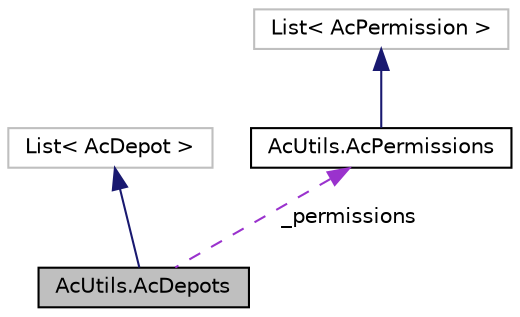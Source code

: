digraph "AcUtils.AcDepots"
{
  edge [fontname="Helvetica",fontsize="10",labelfontname="Helvetica",labelfontsize="10"];
  node [fontname="Helvetica",fontsize="10",shape=record];
  Node0 [label="AcUtils.AcDepots",height=0.2,width=0.4,color="black", fillcolor="grey75", style="filled", fontcolor="black"];
  Node1 -> Node0 [dir="back",color="midnightblue",fontsize="10",style="solid",fontname="Helvetica"];
  Node1 [label="List\< AcDepot \>",height=0.2,width=0.4,color="grey75", fillcolor="white", style="filled"];
  Node2 -> Node0 [dir="back",color="darkorchid3",fontsize="10",style="dashed",label=" _permissions" ,fontname="Helvetica"];
  Node2 [label="AcUtils.AcPermissions",height=0.2,width=0.4,color="black", fillcolor="white", style="filled",URL="$class_ac_utils_1_1_ac_permissions.html",tooltip="A container of AcPermission objects that define AccuRev access control list (ACL) entries..."];
  Node3 -> Node2 [dir="back",color="midnightblue",fontsize="10",style="solid",fontname="Helvetica"];
  Node3 [label="List\< AcPermission \>",height=0.2,width=0.4,color="grey75", fillcolor="white", style="filled"];
}
